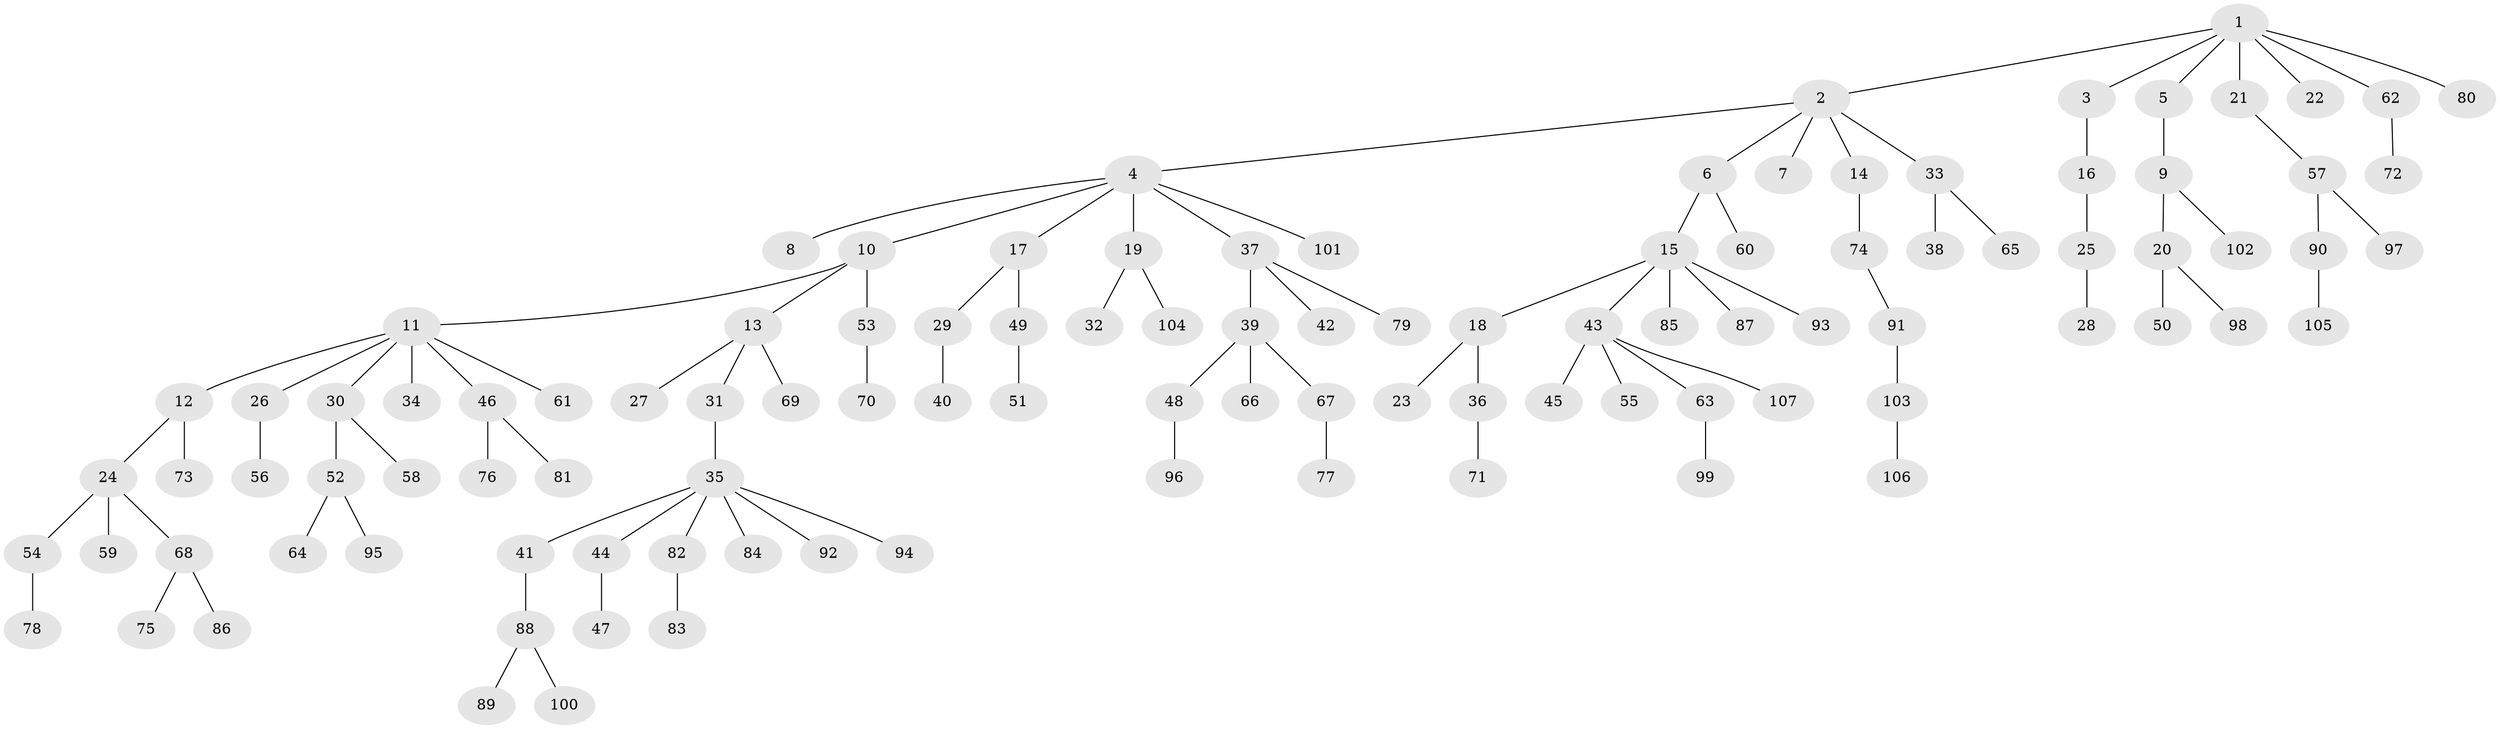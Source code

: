 // coarse degree distribution, {6: 0.02857142857142857, 5: 0.02857142857142857, 2: 0.2571428571428571, 9: 0.014285714285714285, 3: 0.04285714285714286, 1: 0.5714285714285714, 7: 0.02857142857142857, 4: 0.02857142857142857}
// Generated by graph-tools (version 1.1) at 2025/52/02/27/25 19:52:13]
// undirected, 107 vertices, 106 edges
graph export_dot {
graph [start="1"]
  node [color=gray90,style=filled];
  1;
  2;
  3;
  4;
  5;
  6;
  7;
  8;
  9;
  10;
  11;
  12;
  13;
  14;
  15;
  16;
  17;
  18;
  19;
  20;
  21;
  22;
  23;
  24;
  25;
  26;
  27;
  28;
  29;
  30;
  31;
  32;
  33;
  34;
  35;
  36;
  37;
  38;
  39;
  40;
  41;
  42;
  43;
  44;
  45;
  46;
  47;
  48;
  49;
  50;
  51;
  52;
  53;
  54;
  55;
  56;
  57;
  58;
  59;
  60;
  61;
  62;
  63;
  64;
  65;
  66;
  67;
  68;
  69;
  70;
  71;
  72;
  73;
  74;
  75;
  76;
  77;
  78;
  79;
  80;
  81;
  82;
  83;
  84;
  85;
  86;
  87;
  88;
  89;
  90;
  91;
  92;
  93;
  94;
  95;
  96;
  97;
  98;
  99;
  100;
  101;
  102;
  103;
  104;
  105;
  106;
  107;
  1 -- 2;
  1 -- 3;
  1 -- 5;
  1 -- 21;
  1 -- 22;
  1 -- 62;
  1 -- 80;
  2 -- 4;
  2 -- 6;
  2 -- 7;
  2 -- 14;
  2 -- 33;
  3 -- 16;
  4 -- 8;
  4 -- 10;
  4 -- 17;
  4 -- 19;
  4 -- 37;
  4 -- 101;
  5 -- 9;
  6 -- 15;
  6 -- 60;
  9 -- 20;
  9 -- 102;
  10 -- 11;
  10 -- 13;
  10 -- 53;
  11 -- 12;
  11 -- 26;
  11 -- 30;
  11 -- 34;
  11 -- 46;
  11 -- 61;
  12 -- 24;
  12 -- 73;
  13 -- 27;
  13 -- 31;
  13 -- 69;
  14 -- 74;
  15 -- 18;
  15 -- 43;
  15 -- 85;
  15 -- 87;
  15 -- 93;
  16 -- 25;
  17 -- 29;
  17 -- 49;
  18 -- 23;
  18 -- 36;
  19 -- 32;
  19 -- 104;
  20 -- 50;
  20 -- 98;
  21 -- 57;
  24 -- 54;
  24 -- 59;
  24 -- 68;
  25 -- 28;
  26 -- 56;
  29 -- 40;
  30 -- 52;
  30 -- 58;
  31 -- 35;
  33 -- 38;
  33 -- 65;
  35 -- 41;
  35 -- 44;
  35 -- 82;
  35 -- 84;
  35 -- 92;
  35 -- 94;
  36 -- 71;
  37 -- 39;
  37 -- 42;
  37 -- 79;
  39 -- 48;
  39 -- 66;
  39 -- 67;
  41 -- 88;
  43 -- 45;
  43 -- 55;
  43 -- 63;
  43 -- 107;
  44 -- 47;
  46 -- 76;
  46 -- 81;
  48 -- 96;
  49 -- 51;
  52 -- 64;
  52 -- 95;
  53 -- 70;
  54 -- 78;
  57 -- 90;
  57 -- 97;
  62 -- 72;
  63 -- 99;
  67 -- 77;
  68 -- 75;
  68 -- 86;
  74 -- 91;
  82 -- 83;
  88 -- 89;
  88 -- 100;
  90 -- 105;
  91 -- 103;
  103 -- 106;
}
